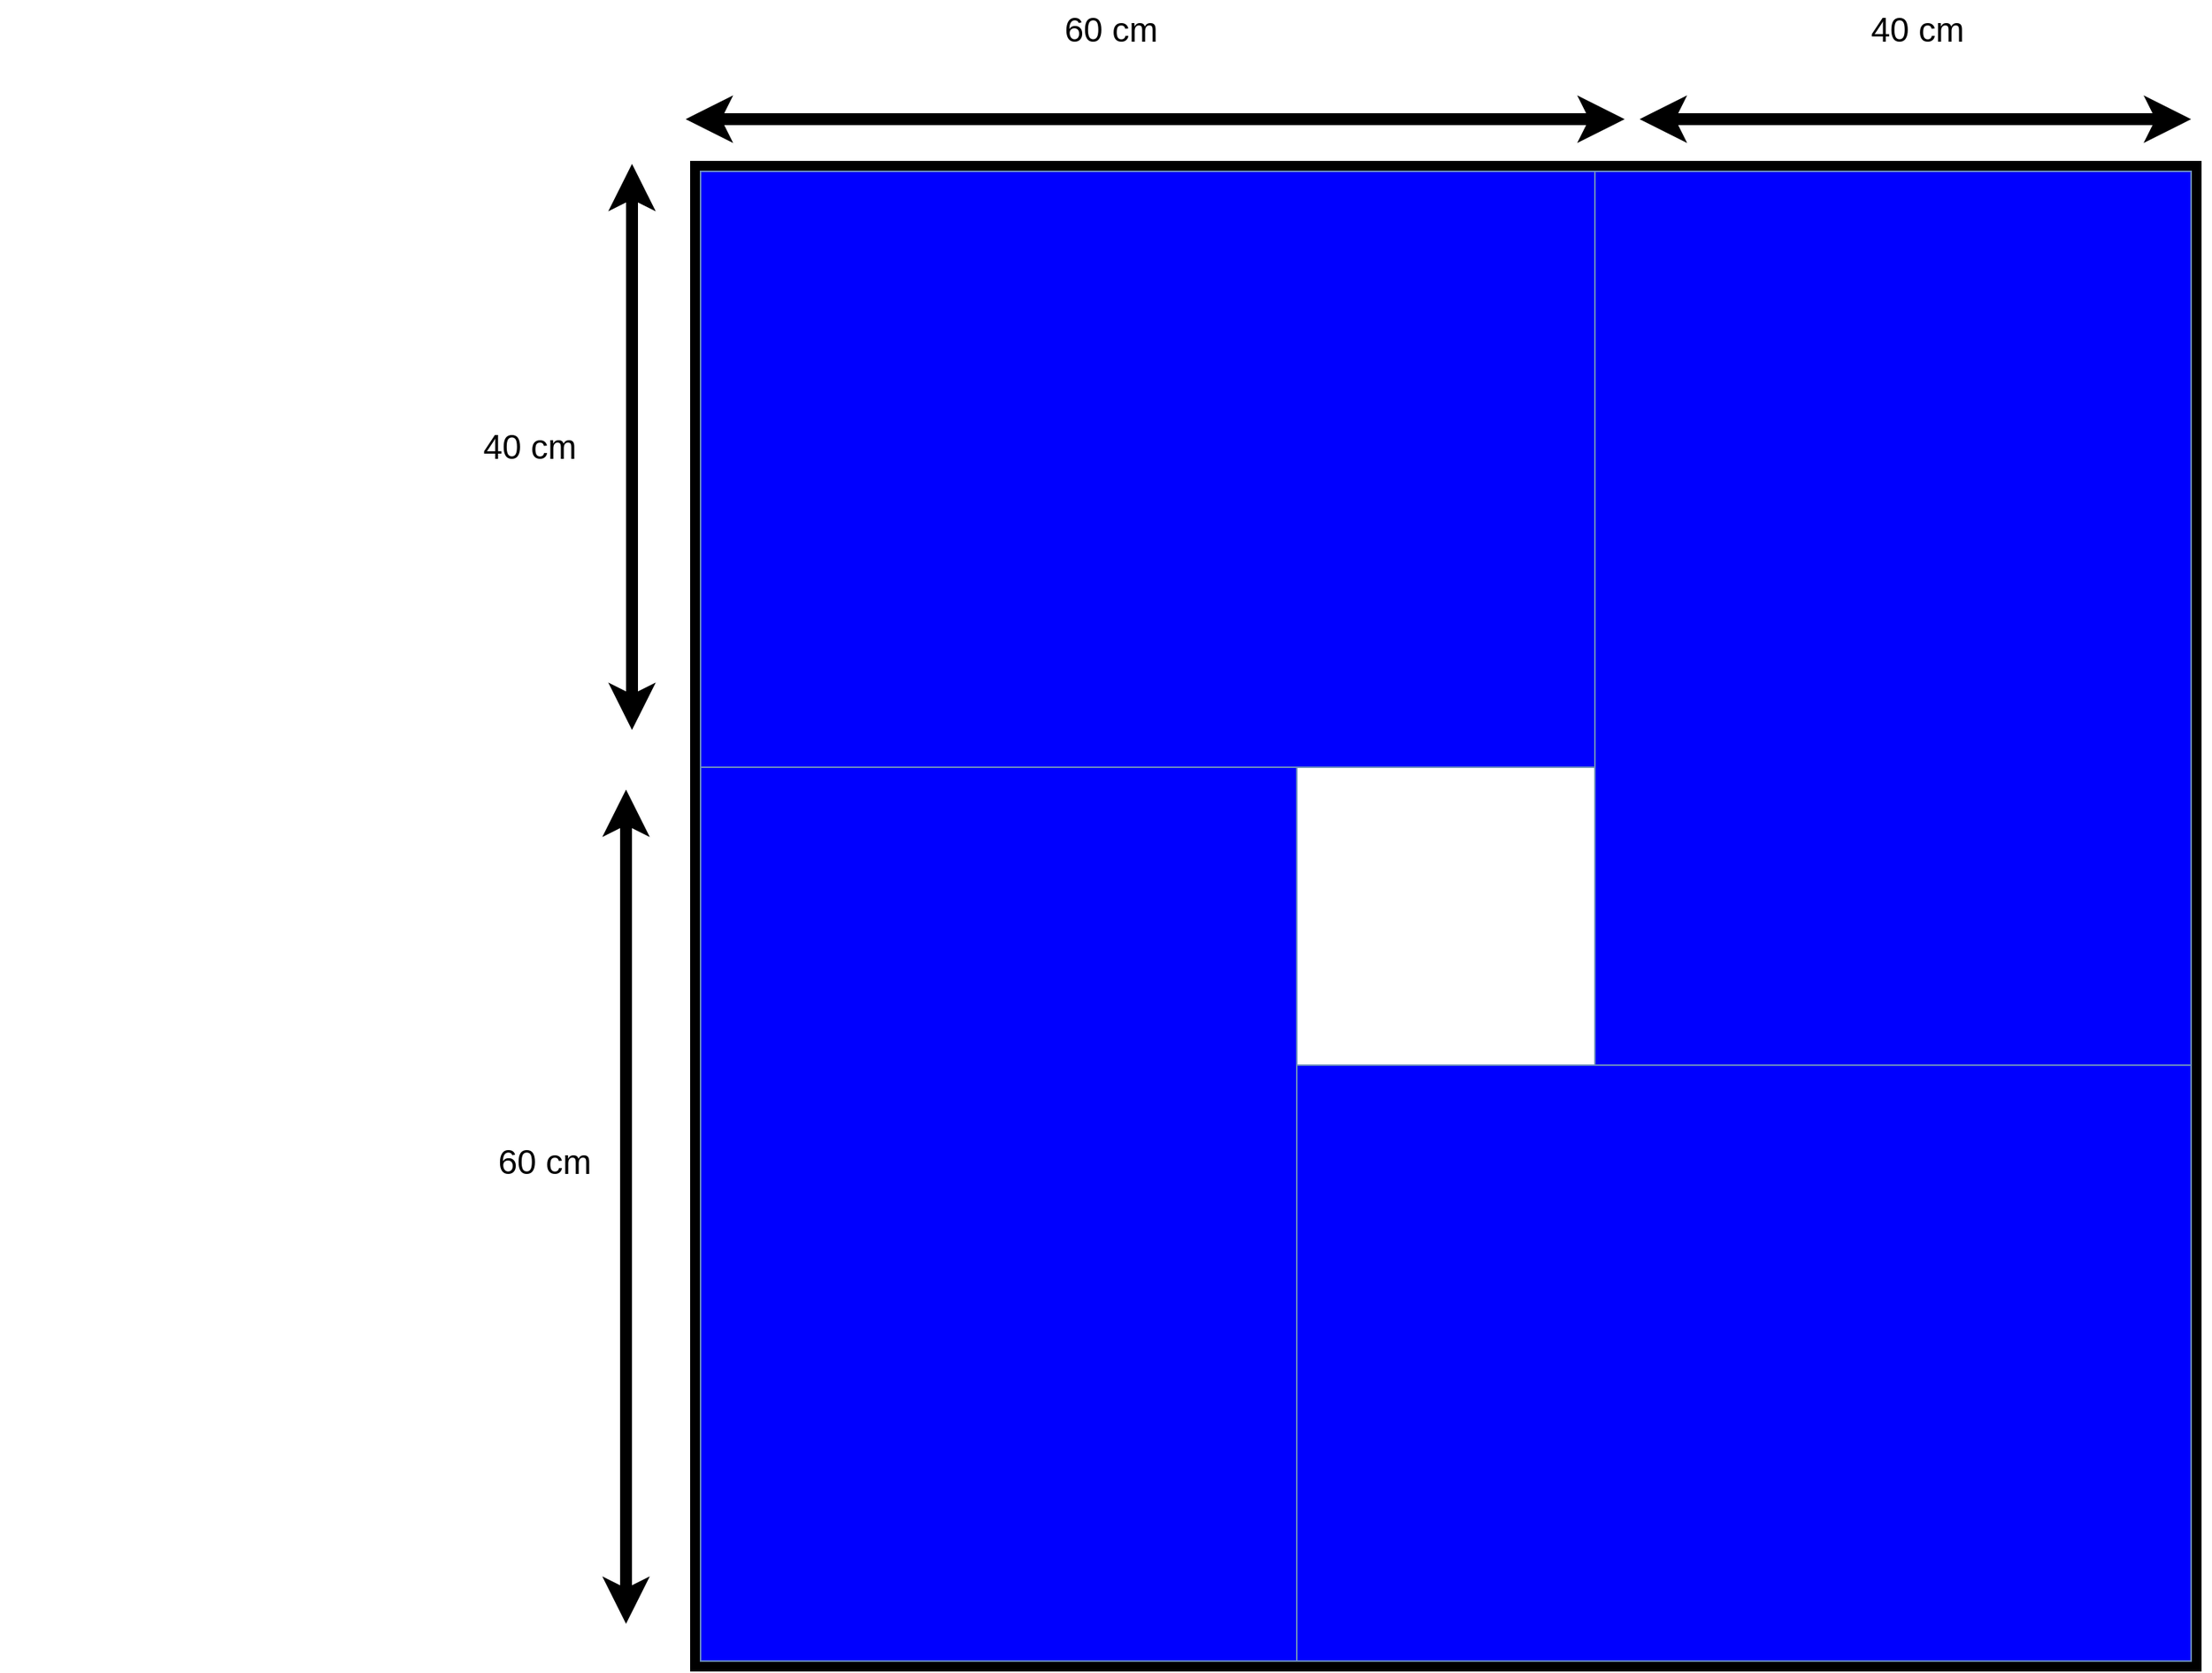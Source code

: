<mxfile version="24.5.4" type="github">
  <diagram name="第 1 页" id="njTA9H_TkFoS-eW7kkhF">
    <mxGraphModel dx="2738" dy="3598" grid="1" gridSize="10" guides="1" tooltips="1" connect="1" arrows="1" fold="1" page="1" pageScale="1" pageWidth="827" pageHeight="1169" background="none" math="0" shadow="0">
      <root>
        <mxCell id="0" />
        <mxCell id="1" parent="0" />
        <mxCell id="o3UQ6wobvyj8ztcH8FJ6-5" value="" style="group;strokeWidth=14;strokeColor=default;shadow=0;" vertex="1" connectable="0" parent="1">
          <mxGeometry x="106" y="-1765" width="1000" height="1000" as="geometry" />
        </mxCell>
        <mxCell id="o3UQ6wobvyj8ztcH8FJ6-1" value="" style="whiteSpace=wrap;html=1;fillColor=#0000FF;strokeColor=#6c8ebf;" vertex="1" parent="o3UQ6wobvyj8ztcH8FJ6-5">
          <mxGeometry x="2.842e-14" width="600" height="400" as="geometry" />
        </mxCell>
        <mxCell id="o3UQ6wobvyj8ztcH8FJ6-2" value="" style="whiteSpace=wrap;html=1;rotation=90;fillColor=#0000FF;strokeColor=#6c8ebf;" vertex="1" parent="o3UQ6wobvyj8ztcH8FJ6-5">
          <mxGeometry x="500" y="100" width="600" height="400" as="geometry" />
        </mxCell>
        <mxCell id="o3UQ6wobvyj8ztcH8FJ6-3" value="" style="whiteSpace=wrap;html=1;rotation=90;fillColor=#0000FF;strokeColor=#6c8ebf;" vertex="1" parent="o3UQ6wobvyj8ztcH8FJ6-5">
          <mxGeometry x="-100.0" y="500" width="600" height="400" as="geometry" />
        </mxCell>
        <mxCell id="o3UQ6wobvyj8ztcH8FJ6-4" value="" style="whiteSpace=wrap;html=1;fillColor=#0000FF;strokeColor=#6c8ebf;" vertex="1" parent="o3UQ6wobvyj8ztcH8FJ6-5">
          <mxGeometry x="400" y="600" width="600" height="400" as="geometry" />
        </mxCell>
        <mxCell id="o3UQ6wobvyj8ztcH8FJ6-9" value="" style="group" vertex="1" connectable="0" parent="1">
          <mxGeometry x="96" y="-1880" width="630" height="80" as="geometry" />
        </mxCell>
        <mxCell id="o3UQ6wobvyj8ztcH8FJ6-7" value="" style="endArrow=classic;startArrow=classic;html=1;rounded=0;strokeWidth=8;" edge="1" parent="o3UQ6wobvyj8ztcH8FJ6-9">
          <mxGeometry width="50" height="50" relative="1" as="geometry">
            <mxPoint y="80" as="sourcePoint" />
            <mxPoint x="630" y="80" as="targetPoint" />
          </mxGeometry>
        </mxCell>
        <mxCell id="o3UQ6wobvyj8ztcH8FJ6-8" value="60 cm" style="text;html=1;align=center;verticalAlign=middle;resizable=0;points=[];autosize=1;strokeColor=none;fillColor=none;fontSize=23;" vertex="1" parent="o3UQ6wobvyj8ztcH8FJ6-9">
          <mxGeometry x="240" width="90" height="40" as="geometry" />
        </mxCell>
        <mxCell id="o3UQ6wobvyj8ztcH8FJ6-10" value="" style="group;rotation=90;" vertex="1" connectable="0" parent="1">
          <mxGeometry x="-430" y="-1600" width="630" height="80" as="geometry" />
        </mxCell>
        <mxCell id="o3UQ6wobvyj8ztcH8FJ6-11" value="" style="endArrow=classic;startArrow=classic;html=1;rounded=0;strokeWidth=8;movable=1;resizable=1;rotatable=1;deletable=1;editable=1;locked=0;connectable=1;" edge="1" parent="o3UQ6wobvyj8ztcH8FJ6-10">
          <mxGeometry width="50" height="50" relative="1" as="geometry">
            <mxPoint x="490" y="210" as="sourcePoint" />
            <mxPoint x="490" y="-170" as="targetPoint" />
          </mxGeometry>
        </mxCell>
        <mxCell id="o3UQ6wobvyj8ztcH8FJ6-12" value="40 cm" style="text;html=1;align=center;verticalAlign=middle;resizable=0;points=[];autosize=1;strokeColor=none;fillColor=none;fontSize=23;" vertex="1" parent="1">
          <mxGeometry x="-54" y="-1600" width="90" height="40" as="geometry" />
        </mxCell>
        <mxCell id="o3UQ6wobvyj8ztcH8FJ6-13" value="" style="group" vertex="1" connectable="0" parent="1">
          <mxGeometry x="736" y="-1880" width="370" height="80" as="geometry" />
        </mxCell>
        <mxCell id="o3UQ6wobvyj8ztcH8FJ6-14" value="" style="endArrow=classic;startArrow=classic;html=1;rounded=0;strokeWidth=8;" edge="1" parent="o3UQ6wobvyj8ztcH8FJ6-13">
          <mxGeometry width="50" height="50" relative="1" as="geometry">
            <mxPoint y="80" as="sourcePoint" />
            <mxPoint x="370" y="80" as="targetPoint" />
          </mxGeometry>
        </mxCell>
        <mxCell id="o3UQ6wobvyj8ztcH8FJ6-15" value="40 cm" style="text;html=1;align=center;verticalAlign=middle;resizable=0;points=[];autosize=1;strokeColor=none;fillColor=none;fontSize=23;" vertex="1" parent="o3UQ6wobvyj8ztcH8FJ6-13">
          <mxGeometry x="140.952" width="90" height="40" as="geometry" />
        </mxCell>
        <mxCell id="o3UQ6wobvyj8ztcH8FJ6-19" value="" style="group" vertex="1" connectable="0" parent="1">
          <mxGeometry x="-364" y="-1190" width="630" height="80" as="geometry" />
        </mxCell>
        <mxCell id="o3UQ6wobvyj8ztcH8FJ6-20" value="" style="endArrow=classic;startArrow=classic;html=1;rounded=0;strokeWidth=8;" edge="1" parent="o3UQ6wobvyj8ztcH8FJ6-19">
          <mxGeometry width="50" height="50" relative="1" as="geometry">
            <mxPoint x="420" y="400" as="sourcePoint" />
            <mxPoint x="420" y="-160" as="targetPoint" />
          </mxGeometry>
        </mxCell>
        <mxCell id="o3UQ6wobvyj8ztcH8FJ6-21" value="60 cm" style="text;html=1;align=center;verticalAlign=middle;resizable=0;points=[];autosize=1;strokeColor=none;fillColor=none;fontSize=23;" vertex="1" parent="1">
          <mxGeometry x="-44" y="-1120" width="90" height="40" as="geometry" />
        </mxCell>
      </root>
    </mxGraphModel>
  </diagram>
</mxfile>
